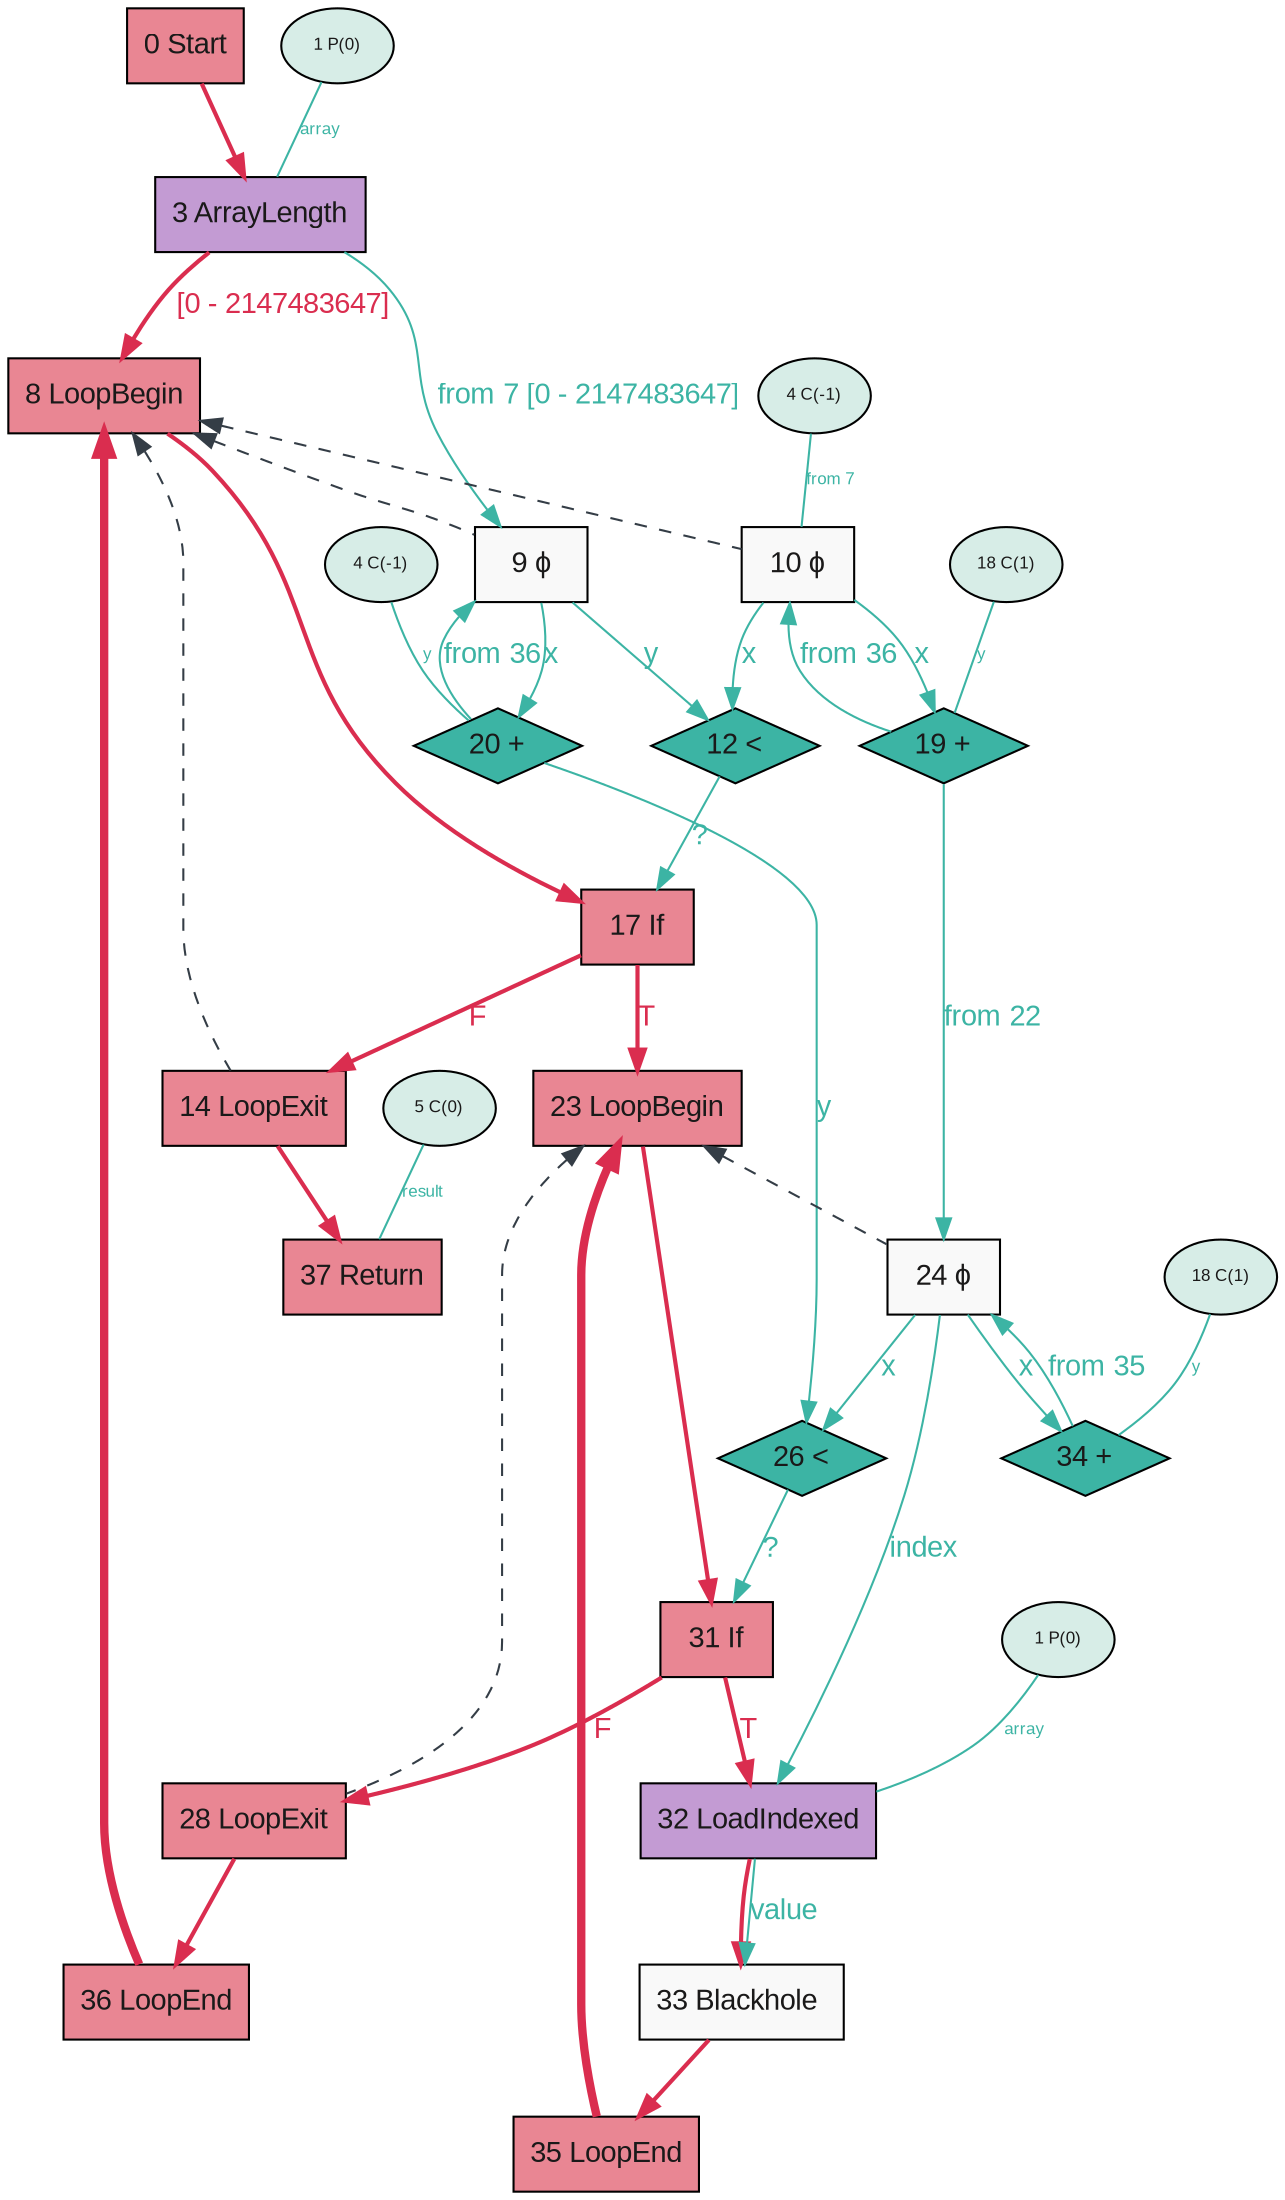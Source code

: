 digraph G {
  graph [bgcolor="white"];
  node0 [label="0 Start",shape="rectangle",fontname="Arial",style="filled",color="black",fillcolor="#e98693",fontcolor="#1a1919"];
  node3 [label="3 ArrayLength",shape="rectangle",fontname="Arial",style="filled",color="black",fillcolor="#c39bd3",fontcolor="#1a1919"];
  node8 [label="8 LoopBegin",shape="rectangle",fontname="Arial",style="filled",color="black",fillcolor="#e98693",fontcolor="#1a1919",group=outer];
  node9 [label="9 ϕ",shape="rectangle",fontname="Arial",style="filled",color="black",fillcolor="#f9f9f9",fontcolor="#1a1919"];
  node10 [label="10 ϕ",shape="rectangle",fontname="Arial",style="filled",color="black",fillcolor="#f9f9f9",fontcolor="#1a1919"];
  node12 [label="12 <",shape="diamond",fontname="Arial",style="filled",color="black",fillcolor="#3cb4a4",fontcolor="#1a1919"];
  node14 [label="14 LoopExit",shape="rectangle",fontname="Arial",style="filled",color="black",fillcolor="#e98693",fontcolor="#1a1919"];
  node17 [label="17 If",shape="rectangle",fontname="Arial",style="filled",color="black",fillcolor="#e98693",fontcolor="#1a1919",group=inner];
  node19 [label="19 +",shape="diamond",fontname="Arial",style="filled",color="black",fillcolor="#3cb4a4",fontcolor="#1a1919"];
  node20 [label="20 +",shape="diamond",fontname="Arial",style="filled",color="black",fillcolor="#3cb4a4",fontcolor="#1a1919"];
  node23 [label="23 LoopBegin",shape="rectangle",fontname="Arial",style="filled",color="black",fillcolor="#e98693",fontcolor="#1a1919",group=inner];
  node24 [label="24 ϕ",shape="rectangle",fontname="Arial",style="filled",color="black",fillcolor="#f9f9f9",fontcolor="#1a1919"];
  node26 [label="26 <",shape="diamond",fontname="Arial",style="filled",color="black",fillcolor="#3cb4a4",fontcolor="#1a1919"];
  node28 [label="28 LoopExit",shape="rectangle",fontname="Arial",style="filled",color="black",fillcolor="#e98693",fontcolor="#1a1919",group=outer];
  node31 [label="31 If",shape="rectangle",fontname="Arial",style="filled",color="black",fillcolor="#e98693",fontcolor="#1a1919",group=inner];
  node32 [label="32 LoadIndexed",shape="rectangle",fontname="Arial",style="filled",color="black",fillcolor="#c39bd3",fontcolor="#1a1919",group=inner];
  node33 [label="33 Blackhole ",shape="rectangle",fontname="Arial",style="filled",color="black",fillcolor="#f9f9f9",fontcolor="#1a1919",group=inner];
  node34 [label="34 +",shape="diamond",fontname="Arial",style="filled",color="black",fillcolor="#3cb4a4",fontcolor="#1a1919"];
  node35 [label="35 LoopEnd",shape="rectangle",fontname="Arial",style="filled",color="black",fillcolor="#e98693",fontcolor="#1a1919",group=inner];
  node36 [label="36 LoopEnd",shape="rectangle",fontname="Arial",style="filled",color="black",fillcolor="#e98693",fontcolor="#1a1919",group=outer];
  node37 [label="37 Return",shape="rectangle",fontname="Arial",style="filled",color="black",fillcolor="#e98693",fontcolor="#1a1919"];
  node0 -> node3 [fontname="arial",color="#da2d4f",fontcolor="#da2d4f",penwidth=2];
  inline1x3 [label="1 P(0)",shape="oval",fontname="Arial",style="filled",color="black",fillcolor="#d7ede7",fontcolor="#1a1919",fontsize="8"];
  inline1x3 -> node3 [label="array",fontname="arial",color="#3cb4a4",fontcolor="#3cb4a4",arrowhead="none",fontsize="8"];
  node8 -> node17 [fontname="arial",color="#da2d4f",fontcolor="#da2d4f",penwidth=2];
  node8 -> node9 [fontname="arial",color="#343d46",fontcolor="#343d46",style="dashed",dir="back"];
  node3 -> node9 [label="from 7 [0 - 2147483647]",fontname="arial",color="#3cb4a4",fontcolor="#3cb4a4"];
  node20 -> node9 [label="from 36",fontname="arial",color="#3cb4a4",fontcolor="#3cb4a4"];
  node8 -> node10 [fontname="arial",color="#343d46",fontcolor="#343d46",style="dashed",dir="back"];
  inline4x10 [label="4 C(-1)",shape="oval",fontname="Arial",style="filled",color="black",fillcolor="#d7ede7",fontcolor="#1a1919",fontsize="8"];
  inline4x10 -> node10 [label="from 7",fontname="arial",color="#3cb4a4",fontcolor="#3cb4a4",arrowhead="none",fontsize="8"];
  node19 -> node10 [label="from 36",fontname="arial",color="#3cb4a4",fontcolor="#3cb4a4"];
  node10 -> node12 [label="x",fontname="arial",color="#3cb4a4",fontcolor="#3cb4a4"];
  node9 -> node12 [label="y",fontname="arial",color="#3cb4a4",fontcolor="#3cb4a4"];
  node8 -> node14 [fontname="arial",color="#343d46",fontcolor="#343d46",style="dashed",dir="back"];
  node14 -> node37 [fontname="arial",color="#da2d4f",fontcolor="#da2d4f",penwidth=2];
  node12 -> node17 [label="?",fontname="arial",color="#3cb4a4",fontcolor="#3cb4a4"];
  node17 -> node14 [label="F",fontname="arial",color="#da2d4f",fontcolor="#da2d4f",penwidth=2];
  node10 -> node19 [label="x",fontname="arial",color="#3cb4a4",fontcolor="#3cb4a4"];
  inline18x19 [label="18 C(1)",shape="oval",fontname="Arial",style="filled",color="black",fillcolor="#d7ede7",fontcolor="#1a1919",fontsize="8"];
  inline18x19 -> node19 [label="y",fontname="arial",color="#3cb4a4",fontcolor="#3cb4a4",arrowhead="none",fontsize="8"];
  node9 -> node20 [label="x",fontname="arial",color="#3cb4a4",fontcolor="#3cb4a4"];
  inline4x20 [label="4 C(-1)",shape="oval",fontname="Arial",style="filled",color="black",fillcolor="#d7ede7",fontcolor="#1a1919",fontsize="8"];
  inline4x20 -> node20 [label="y",fontname="arial",color="#3cb4a4",fontcolor="#3cb4a4",arrowhead="none",fontsize="8"];
  node23 -> node31 [fontname="arial",color="#da2d4f",fontcolor="#da2d4f",penwidth=2];
  node23 -> node24 [fontname="arial",color="#343d46",fontcolor="#343d46",style="dashed",dir="back"];
  node19 -> node24 [label="from 22",fontname="arial",color="#3cb4a4",fontcolor="#3cb4a4"];
  node34 -> node24 [label="from 35",fontname="arial",color="#3cb4a4",fontcolor="#3cb4a4"];
  node24 -> node26 [label="x",fontname="arial",color="#3cb4a4",fontcolor="#3cb4a4"];
  node20 -> node26 [label="y",fontname="arial",color="#3cb4a4",fontcolor="#3cb4a4"];
  node23 -> node28 [fontname="arial",color="#343d46",fontcolor="#343d46",style="dashed",dir="back"];
  node28 -> node36 [fontname="arial",color="#da2d4f",fontcolor="#da2d4f",penwidth=2];
  node26 -> node31 [label="?",fontname="arial",color="#3cb4a4",fontcolor="#3cb4a4"];
  node31 -> node28 [label="F",fontname="arial",color="#da2d4f",fontcolor="#da2d4f",penwidth=2];
  inline1x32 [label="1 P(0)",shape="oval",fontname="Arial",style="filled",color="black",fillcolor="#d7ede7",fontcolor="#1a1919",fontsize="8"];
  inline1x32 -> node32 [label="array",fontname="arial",color="#3cb4a4",fontcolor="#3cb4a4",arrowhead="none",fontsize="8"];
  node24 -> node32 [label="index",fontname="arial",color="#3cb4a4",fontcolor="#3cb4a4"];
  node32 -> node33 [fontname="arial",color="#da2d4f",fontcolor="#da2d4f",penwidth=2];
  node32 -> node33 [label="value",fontname="arial",color="#3cb4a4",fontcolor="#3cb4a4"];
  node33 -> node35 [fontname="arial",color="#da2d4f",fontcolor="#da2d4f",penwidth=2];
  node24 -> node34 [label="x",fontname="arial",color="#3cb4a4",fontcolor="#3cb4a4"];
  inline18x34 [label="18 C(1)",shape="oval",fontname="Arial",style="filled",color="black",fillcolor="#d7ede7",fontcolor="#1a1919",fontsize="8"];
  inline18x34 -> node34 [label="y",fontname="arial",color="#3cb4a4",fontcolor="#3cb4a4",arrowhead="none",fontsize="8"];
  node23 -> node35 [fontname="arial",color="#da2d4f",fontcolor="#da2d4f",penwidth=4,dir="back"];
  node8 -> node36 [fontname="arial",color="#da2d4f",fontcolor="#da2d4f",penwidth=4,dir="back"];
  inline5x37 [label="5 C(0)",shape="oval",fontname="Arial",style="filled",color="black",fillcolor="#d7ede7",fontcolor="#1a1919",fontsize="8"];
  inline5x37 -> node37 [label="result",fontname="arial",color="#3cb4a4",fontcolor="#3cb4a4",arrowhead="none",fontsize="8"];
  node3 -> node8 [label=" [0 - 2147483647]",fontname="arial",color="#da2d4f",fontcolor="#da2d4f",penwidth=2];
  node17 -> node23 [label="T",fontname="arial",color="#da2d4f",fontcolor="#da2d4f",penwidth=2];
  node31 -> node32 [label="T",fontname="arial",color="#da2d4f",fontcolor="#da2d4f",penwidth=2];
}

